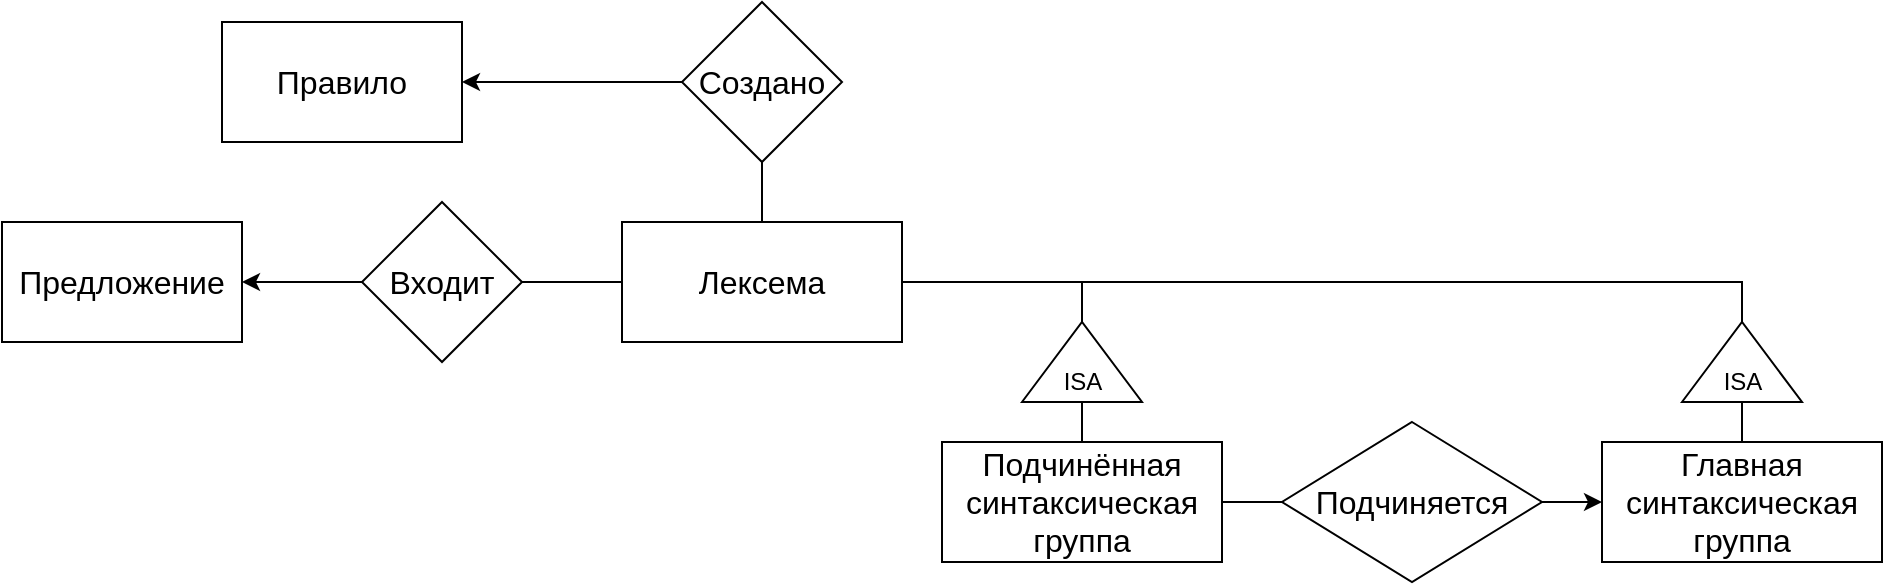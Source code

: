 <mxfile version="14.4.9" type="github">
  <diagram id="n2Yb_p4xSmyTfC0nmvh4" name="Page-1">
    <mxGraphModel dx="782" dy="2091" grid="1" gridSize="10" guides="1" tooltips="1" connect="1" arrows="1" fold="1" page="1" pageScale="1" pageWidth="1169" pageHeight="1654" math="0" shadow="0">
      <root>
        <mxCell id="0" />
        <mxCell id="1" parent="0" />
        <mxCell id="Cl8-nfxW1_5p-WXYCP8C-1" value="Правило" style="rounded=0;whiteSpace=wrap;html=1;fontSize=16;" vertex="1" parent="1">
          <mxGeometry x="150" y="-50" width="120" height="60" as="geometry" />
        </mxCell>
        <mxCell id="Cl8-nfxW1_5p-WXYCP8C-28" style="edgeStyle=orthogonalEdgeStyle;rounded=0;orthogonalLoop=1;jettySize=auto;html=1;exitX=0;exitY=0.5;exitDx=0;exitDy=0;entryX=1;entryY=0.5;entryDx=0;entryDy=0;endArrow=none;endFill=0;fontSize=16;" edge="1" parent="1" source="Cl8-nfxW1_5p-WXYCP8C-14" target="Cl8-nfxW1_5p-WXYCP8C-26">
          <mxGeometry relative="1" as="geometry" />
        </mxCell>
        <mxCell id="Cl8-nfxW1_5p-WXYCP8C-34" style="edgeStyle=orthogonalEdgeStyle;rounded=0;orthogonalLoop=1;jettySize=auto;html=1;exitX=0.5;exitY=0;exitDx=0;exitDy=0;entryX=0.5;entryY=1;entryDx=0;entryDy=0;endArrow=none;endFill=0;fontSize=16;" edge="1" parent="1" source="Cl8-nfxW1_5p-WXYCP8C-14" target="Cl8-nfxW1_5p-WXYCP8C-33">
          <mxGeometry relative="1" as="geometry" />
        </mxCell>
        <mxCell id="Cl8-nfxW1_5p-WXYCP8C-14" value="Лексема" style="rounded=0;whiteSpace=wrap;html=1;fontSize=16;" vertex="1" parent="1">
          <mxGeometry x="350" y="50" width="140" height="60" as="geometry" />
        </mxCell>
        <mxCell id="Cl8-nfxW1_5p-WXYCP8C-21" style="edgeStyle=orthogonalEdgeStyle;rounded=0;orthogonalLoop=1;jettySize=auto;html=1;exitX=0.5;exitY=0;exitDx=0;exitDy=0;entryX=0;entryY=0.5;entryDx=0;entryDy=0;endArrow=none;endFill=0;fontSize=16;" edge="1" parent="1" source="Cl8-nfxW1_5p-WXYCP8C-15" target="Cl8-nfxW1_5p-WXYCP8C-17">
          <mxGeometry relative="1" as="geometry" />
        </mxCell>
        <mxCell id="Cl8-nfxW1_5p-WXYCP8C-31" style="edgeStyle=orthogonalEdgeStyle;rounded=0;orthogonalLoop=1;jettySize=auto;html=1;exitX=1;exitY=0.5;exitDx=0;exitDy=0;entryX=0;entryY=0.5;entryDx=0;entryDy=0;endArrow=none;endFill=0;fontSize=16;" edge="1" parent="1" source="Cl8-nfxW1_5p-WXYCP8C-15" target="Cl8-nfxW1_5p-WXYCP8C-30">
          <mxGeometry relative="1" as="geometry" />
        </mxCell>
        <mxCell id="Cl8-nfxW1_5p-WXYCP8C-15" value="Подчинённая синтаксическая группа" style="rounded=0;whiteSpace=wrap;html=1;fontSize=16;" vertex="1" parent="1">
          <mxGeometry x="510" y="160" width="140" height="60" as="geometry" />
        </mxCell>
        <mxCell id="Cl8-nfxW1_5p-WXYCP8C-22" style="edgeStyle=orthogonalEdgeStyle;rounded=0;orthogonalLoop=1;jettySize=auto;html=1;exitX=0.5;exitY=0;exitDx=0;exitDy=0;entryX=0;entryY=0.5;entryDx=0;entryDy=0;endArrow=none;endFill=0;fontSize=16;" edge="1" parent="1" source="Cl8-nfxW1_5p-WXYCP8C-16" target="Cl8-nfxW1_5p-WXYCP8C-19">
          <mxGeometry relative="1" as="geometry" />
        </mxCell>
        <mxCell id="Cl8-nfxW1_5p-WXYCP8C-16" value="Главная синтаксическая группа" style="rounded=0;whiteSpace=wrap;html=1;fontSize=16;" vertex="1" parent="1">
          <mxGeometry x="840" y="160" width="140" height="60" as="geometry" />
        </mxCell>
        <mxCell id="Cl8-nfxW1_5p-WXYCP8C-23" style="edgeStyle=orthogonalEdgeStyle;rounded=0;orthogonalLoop=1;jettySize=auto;html=1;exitX=1;exitY=0.5;exitDx=0;exitDy=0;entryX=1;entryY=0.5;entryDx=0;entryDy=0;endArrow=none;endFill=0;fontSize=16;" edge="1" parent="1" source="Cl8-nfxW1_5p-WXYCP8C-17" target="Cl8-nfxW1_5p-WXYCP8C-14">
          <mxGeometry relative="1" as="geometry" />
        </mxCell>
        <mxCell id="Cl8-nfxW1_5p-WXYCP8C-17" value="" style="triangle;whiteSpace=wrap;html=1;rotation=-90;" vertex="1" parent="1">
          <mxGeometry x="560" y="90" width="40" height="60" as="geometry" />
        </mxCell>
        <mxCell id="Cl8-nfxW1_5p-WXYCP8C-18" value="ISA" style="text;html=1;align=center;verticalAlign=middle;resizable=0;points=[];autosize=1;" vertex="1" parent="1">
          <mxGeometry x="565" y="120" width="30" height="20" as="geometry" />
        </mxCell>
        <mxCell id="Cl8-nfxW1_5p-WXYCP8C-24" style="edgeStyle=orthogonalEdgeStyle;rounded=0;orthogonalLoop=1;jettySize=auto;html=1;exitX=1;exitY=0.5;exitDx=0;exitDy=0;entryX=1;entryY=0.5;entryDx=0;entryDy=0;endArrow=none;endFill=0;fontSize=16;" edge="1" parent="1" source="Cl8-nfxW1_5p-WXYCP8C-19" target="Cl8-nfxW1_5p-WXYCP8C-14">
          <mxGeometry relative="1" as="geometry">
            <Array as="points">
              <mxPoint x="910" y="80" />
            </Array>
          </mxGeometry>
        </mxCell>
        <mxCell id="Cl8-nfxW1_5p-WXYCP8C-19" value="" style="triangle;whiteSpace=wrap;html=1;rotation=-90;" vertex="1" parent="1">
          <mxGeometry x="890" y="90" width="40" height="60" as="geometry" />
        </mxCell>
        <mxCell id="Cl8-nfxW1_5p-WXYCP8C-20" value="ISA" style="text;html=1;align=center;verticalAlign=middle;resizable=0;points=[];autosize=1;" vertex="1" parent="1">
          <mxGeometry x="895" y="120" width="30" height="20" as="geometry" />
        </mxCell>
        <mxCell id="Cl8-nfxW1_5p-WXYCP8C-25" value="Предложение" style="rounded=0;whiteSpace=wrap;html=1;fontSize=16;" vertex="1" parent="1">
          <mxGeometry x="40" y="50" width="120" height="60" as="geometry" />
        </mxCell>
        <mxCell id="Cl8-nfxW1_5p-WXYCP8C-29" style="edgeStyle=orthogonalEdgeStyle;rounded=0;orthogonalLoop=1;jettySize=auto;html=1;exitX=0;exitY=0.5;exitDx=0;exitDy=0;entryX=1;entryY=0.5;entryDx=0;entryDy=0;endArrow=classic;endFill=1;fontSize=16;" edge="1" parent="1" source="Cl8-nfxW1_5p-WXYCP8C-26" target="Cl8-nfxW1_5p-WXYCP8C-25">
          <mxGeometry relative="1" as="geometry" />
        </mxCell>
        <mxCell id="Cl8-nfxW1_5p-WXYCP8C-26" value="Входит" style="rhombus;whiteSpace=wrap;html=1;fontSize=16;" vertex="1" parent="1">
          <mxGeometry x="220" y="40" width="80" height="80" as="geometry" />
        </mxCell>
        <mxCell id="Cl8-nfxW1_5p-WXYCP8C-32" style="edgeStyle=orthogonalEdgeStyle;rounded=0;orthogonalLoop=1;jettySize=auto;html=1;exitX=1;exitY=0.5;exitDx=0;exitDy=0;entryX=0;entryY=0.5;entryDx=0;entryDy=0;endArrow=classic;endFill=1;fontSize=16;" edge="1" parent="1" source="Cl8-nfxW1_5p-WXYCP8C-30" target="Cl8-nfxW1_5p-WXYCP8C-16">
          <mxGeometry relative="1" as="geometry" />
        </mxCell>
        <mxCell id="Cl8-nfxW1_5p-WXYCP8C-30" value="Подчиняется" style="rhombus;whiteSpace=wrap;html=1;fontSize=16;" vertex="1" parent="1">
          <mxGeometry x="680" y="150" width="130" height="80" as="geometry" />
        </mxCell>
        <mxCell id="Cl8-nfxW1_5p-WXYCP8C-35" style="edgeStyle=orthogonalEdgeStyle;rounded=0;orthogonalLoop=1;jettySize=auto;html=1;exitX=0;exitY=0.5;exitDx=0;exitDy=0;entryX=1;entryY=0.5;entryDx=0;entryDy=0;endArrow=classic;endFill=1;fontSize=16;" edge="1" parent="1" source="Cl8-nfxW1_5p-WXYCP8C-33" target="Cl8-nfxW1_5p-WXYCP8C-1">
          <mxGeometry relative="1" as="geometry" />
        </mxCell>
        <mxCell id="Cl8-nfxW1_5p-WXYCP8C-33" value="Создано" style="rhombus;whiteSpace=wrap;html=1;fontSize=16;" vertex="1" parent="1">
          <mxGeometry x="380" y="-60" width="80" height="80" as="geometry" />
        </mxCell>
      </root>
    </mxGraphModel>
  </diagram>
</mxfile>

